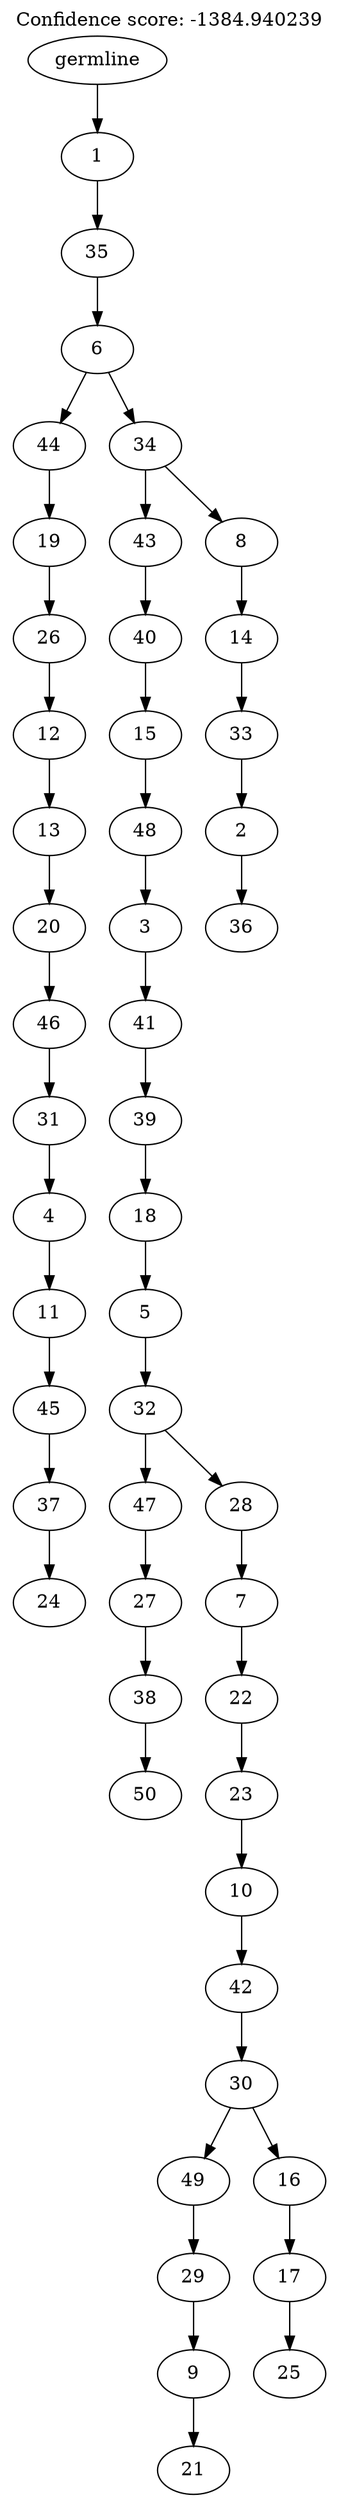 digraph g {
	"49" -> "50";
	"50" [label="24"];
	"48" -> "49";
	"49" [label="37"];
	"47" -> "48";
	"48" [label="45"];
	"46" -> "47";
	"47" [label="11"];
	"45" -> "46";
	"46" [label="4"];
	"44" -> "45";
	"45" [label="31"];
	"43" -> "44";
	"44" [label="46"];
	"42" -> "43";
	"43" [label="20"];
	"41" -> "42";
	"42" [label="13"];
	"40" -> "41";
	"41" [label="12"];
	"39" -> "40";
	"40" [label="26"];
	"38" -> "39";
	"39" [label="19"];
	"36" -> "37";
	"37" [label="50"];
	"35" -> "36";
	"36" [label="38"];
	"34" -> "35";
	"35" [label="27"];
	"32" -> "33";
	"33" [label="21"];
	"31" -> "32";
	"32" [label="9"];
	"30" -> "31";
	"31" [label="29"];
	"28" -> "29";
	"29" [label="25"];
	"27" -> "28";
	"28" [label="17"];
	"26" -> "27";
	"27" [label="16"];
	"26" -> "30";
	"30" [label="49"];
	"25" -> "26";
	"26" [label="30"];
	"24" -> "25";
	"25" [label="42"];
	"23" -> "24";
	"24" [label="10"];
	"22" -> "23";
	"23" [label="23"];
	"21" -> "22";
	"22" [label="22"];
	"20" -> "21";
	"21" [label="7"];
	"19" -> "20";
	"20" [label="28"];
	"19" -> "34";
	"34" [label="47"];
	"18" -> "19";
	"19" [label="32"];
	"17" -> "18";
	"18" [label="5"];
	"16" -> "17";
	"17" [label="18"];
	"15" -> "16";
	"16" [label="39"];
	"14" -> "15";
	"15" [label="41"];
	"13" -> "14";
	"14" [label="3"];
	"12" -> "13";
	"13" [label="48"];
	"11" -> "12";
	"12" [label="15"];
	"10" -> "11";
	"11" [label="40"];
	"8" -> "9";
	"9" [label="36"];
	"7" -> "8";
	"8" [label="2"];
	"6" -> "7";
	"7" [label="33"];
	"5" -> "6";
	"6" [label="14"];
	"4" -> "5";
	"5" [label="8"];
	"4" -> "10";
	"10" [label="43"];
	"3" -> "4";
	"4" [label="34"];
	"3" -> "38";
	"38" [label="44"];
	"2" -> "3";
	"3" [label="6"];
	"1" -> "2";
	"2" [label="35"];
	"0" -> "1";
	"1" [label="1"];
	"0" [label="germline"];
	labelloc="t";
	label="Confidence score: -1384.940239";
}
